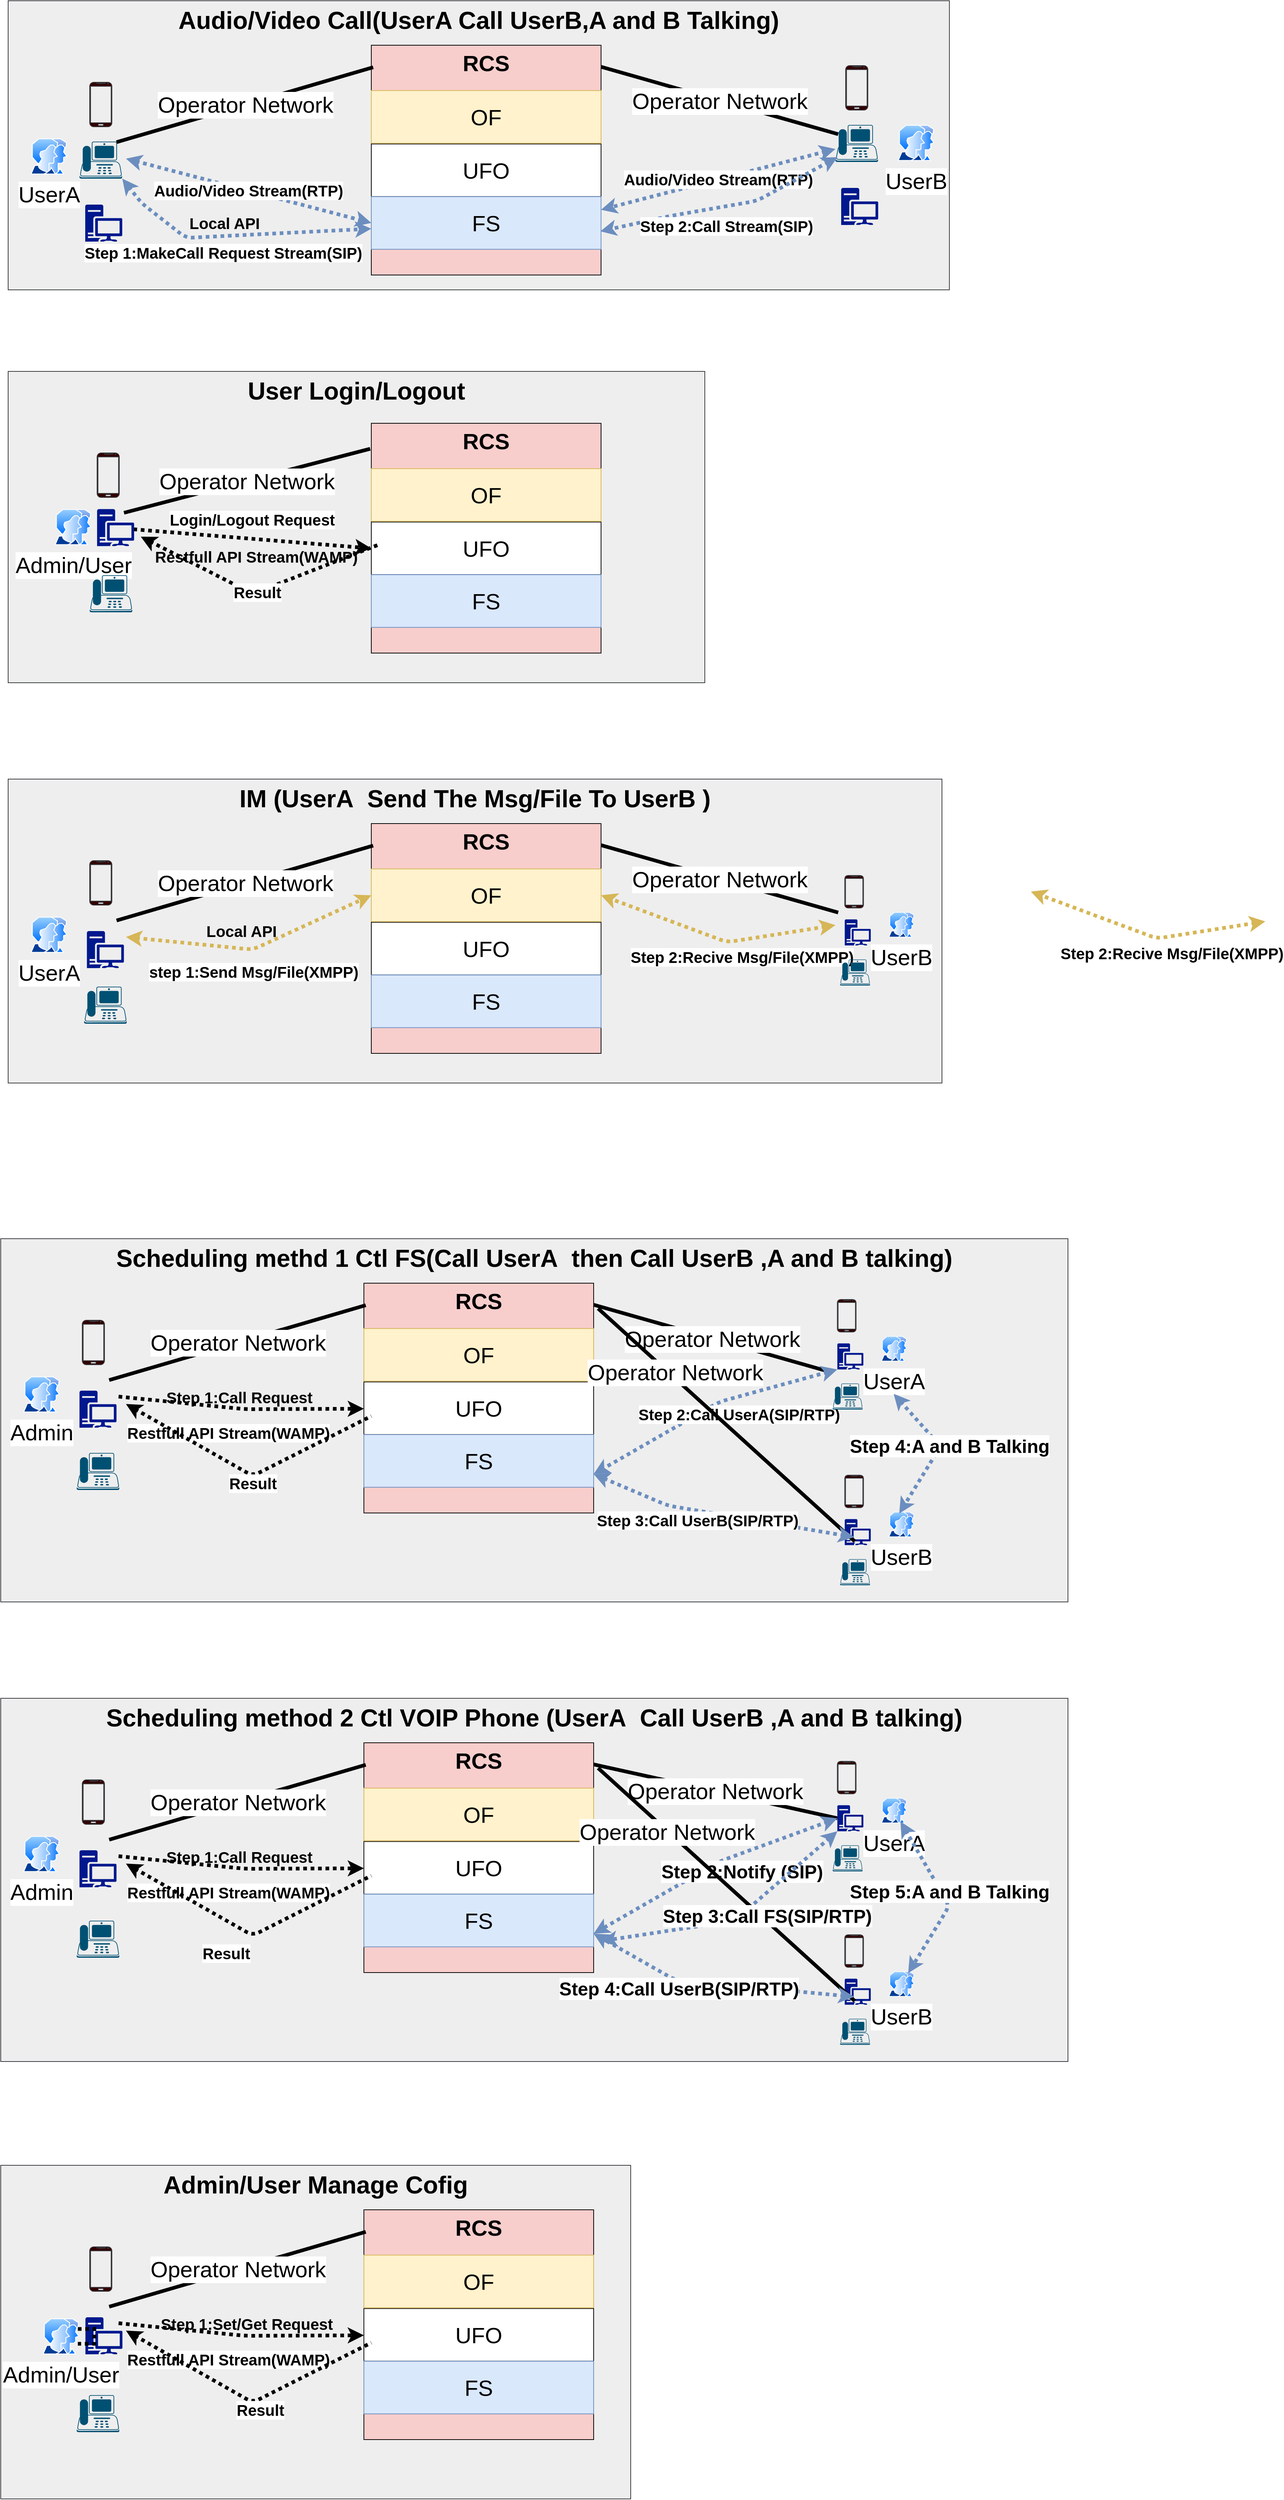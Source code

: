 <mxfile version="12.7.9" type="github">
  <diagram id="2P1N9gcaB7Imwlt-QDEj" name="第 1 页">
    <mxGraphModel dx="1108" dy="1864" grid="1" gridSize="10" guides="1" tooltips="1" connect="1" arrows="1" fold="1" page="1" pageScale="1" pageWidth="827" pageHeight="1169" math="0" shadow="0">
      <root>
        <mxCell id="0" />
        <mxCell id="1" parent="0" />
        <mxCell id="2X3JBGWOSWir_4q3YpKH-16" value="Audio/Video Call(UserA Call UserB,A and B Talking)" style="rounded=0;whiteSpace=wrap;html=1;fillColor=#eeeeee;strokeColor=#36393d;horizontal=1;align=center;verticalAlign=top;fontSize=33;fontStyle=1" vertex="1" parent="1">
          <mxGeometry x="70" y="-190" width="1270" height="390" as="geometry" />
        </mxCell>
        <mxCell id="2X3JBGWOSWir_4q3YpKH-2" value="User Login/Logout" style="rounded=0;whiteSpace=wrap;html=1;fillColor=#eeeeee;strokeColor=#36393d;horizontal=1;align=center;verticalAlign=top;fontSize=33;fontStyle=1" vertex="1" parent="1">
          <mxGeometry x="70" y="310" width="940" height="420" as="geometry" />
        </mxCell>
        <mxCell id="2X3JBGWOSWir_4q3YpKH-6" value="" style="verticalLabelPosition=bottom;verticalAlign=top;html=1;shadow=0;dashed=0;strokeWidth=1;shape=mxgraph.android.phone2;strokeColor=#36393d;fillColor=#330000;" vertex="1" parent="1">
          <mxGeometry x="190" y="420" width="30" height="60" as="geometry" />
        </mxCell>
        <mxCell id="2X3JBGWOSWir_4q3YpKH-7" value="Admin/User" style="aspect=fixed;perimeter=ellipsePerimeter;html=1;align=center;shadow=0;dashed=0;spacingTop=3;image;image=img/lib/active_directory/user_accounts.svg;fillColor=#330000;fontSize=30;" vertex="1" parent="1">
          <mxGeometry x="132.5" y="495.75" width="50" height="48.5" as="geometry" />
        </mxCell>
        <mxCell id="2X3JBGWOSWir_4q3YpKH-13" value="Login/Logout Request" style="endArrow=classic;html=1;fontSize=21;strokeWidth=5;exitX=1.091;exitY=0.46;exitDx=0;exitDy=0;entryX=0;entryY=0.5;entryDx=0;entryDy=0;exitPerimeter=0;dashed=1;dashPattern=1 1;fontStyle=1" edge="1" parent="1" target="2X3JBGWOSWir_4q3YpKH-52">
          <mxGeometry x="-0.01" y="26" width="50" height="50" relative="1" as="geometry">
            <mxPoint x="238.983" y="523" as="sourcePoint" />
            <mxPoint x="440" y="520" as="targetPoint" />
            <mxPoint x="-1" as="offset" />
          </mxGeometry>
        </mxCell>
        <mxCell id="2X3JBGWOSWir_4q3YpKH-15" value="" style="aspect=fixed;pointerEvents=1;shadow=0;dashed=0;html=1;strokeColor=none;labelPosition=center;verticalLabelPosition=bottom;verticalAlign=top;align=center;fillColor=#00188D;shape=mxgraph.mscae.enterprise.workstation_client;rounded=0;fontSize=30;" vertex="1" parent="1">
          <mxGeometry x="190" y="495.75" width="50" height="50" as="geometry" />
        </mxCell>
        <mxCell id="2X3JBGWOSWir_4q3YpKH-17" value="" style="points=[[0.59,0,0],[0.87,0.015,0],[0.88,0.3,0],[0.99,0.99,0],[0.5,1,0],[0.01,0.99,0],[0.075,0.5,0],[0.17,0.115,0]];verticalLabelPosition=bottom;html=1;verticalAlign=top;aspect=fixed;align=center;pointerEvents=1;shape=mxgraph.cisco19.ip_phone;fillColor=#005073;strokeColor=none;" vertex="1" parent="1">
          <mxGeometry x="166.25" width="57.5" height="50" as="geometry" />
        </mxCell>
        <mxCell id="2X3JBGWOSWir_4q3YpKH-18" value="" style="verticalLabelPosition=bottom;verticalAlign=top;html=1;shadow=0;dashed=0;strokeWidth=1;shape=mxgraph.android.phone2;strokeColor=#36393d;fillColor=#330000;" vertex="1" parent="1">
          <mxGeometry x="180" y="-80" width="30" height="60" as="geometry" />
        </mxCell>
        <mxCell id="2X3JBGWOSWir_4q3YpKH-19" value="UserA" style="aspect=fixed;perimeter=ellipsePerimeter;html=1;align=center;shadow=0;dashed=0;spacingTop=3;image;image=img/lib/active_directory/user_accounts.svg;fillColor=#330000;fontSize=30;" vertex="1" parent="1">
          <mxGeometry x="100" y="-4.25" width="50" height="48.5" as="geometry" />
        </mxCell>
        <mxCell id="2X3JBGWOSWir_4q3YpKH-24" value="Audio/Video Stream(RTP)" style="endArrow=classic;html=1;fontSize=21;strokeWidth=5;exitX=1.091;exitY=0.46;exitDx=0;exitDy=0;entryX=0;entryY=0.5;entryDx=0;entryDy=0;exitPerimeter=0;startArrow=classic;startFill=1;dashed=1;dashPattern=1 1;fontStyle=1;fillColor=#dae8fc;strokeColor=#6c8ebf;" edge="1" parent="1" source="2X3JBGWOSWir_4q3YpKH-17" target="2X3JBGWOSWir_4q3YpKH-22">
          <mxGeometry width="50" height="50" relative="1" as="geometry">
            <mxPoint x="240" y="-20" as="sourcePoint" />
            <mxPoint x="430" y="-40" as="targetPoint" />
          </mxGeometry>
        </mxCell>
        <mxCell id="2X3JBGWOSWir_4q3YpKH-25" value="" style="aspect=fixed;pointerEvents=1;shadow=0;dashed=0;html=1;strokeColor=none;labelPosition=center;verticalLabelPosition=bottom;verticalAlign=top;align=center;fillColor=#00188D;shape=mxgraph.mscae.enterprise.workstation_client;rounded=0;fontSize=30;" vertex="1" parent="1">
          <mxGeometry x="174" y="85" width="50" height="50" as="geometry" />
        </mxCell>
        <mxCell id="2X3JBGWOSWir_4q3YpKH-26" value="" style="group" vertex="1" connectable="0" parent="1">
          <mxGeometry x="560" y="-130" width="310" height="310" as="geometry" />
        </mxCell>
        <mxCell id="2X3JBGWOSWir_4q3YpKH-20" value="RCS" style="whiteSpace=wrap;html=1;aspect=fixed;rounded=0;fillColor=#F8CECC;fontSize=30;align=center;fontStyle=1;verticalAlign=top;" vertex="1" parent="2X3JBGWOSWir_4q3YpKH-26">
          <mxGeometry width="310" height="310" as="geometry" />
        </mxCell>
        <mxCell id="2X3JBGWOSWir_4q3YpKH-21" value="UFO" style="rounded=0;whiteSpace=wrap;html=1;fontSize=30;align=center;" vertex="1" parent="2X3JBGWOSWir_4q3YpKH-26">
          <mxGeometry y="133.22" width="310" height="71.03" as="geometry" />
        </mxCell>
        <mxCell id="2X3JBGWOSWir_4q3YpKH-22" value="FS" style="rounded=0;whiteSpace=wrap;html=1;fillColor=#dae8fc;fontSize=30;align=center;strokeColor=#6c8ebf;" vertex="1" parent="2X3JBGWOSWir_4q3YpKH-26">
          <mxGeometry y="204.25" width="310" height="71.03" as="geometry" />
        </mxCell>
        <mxCell id="2X3JBGWOSWir_4q3YpKH-23" value="OF" style="rounded=0;whiteSpace=wrap;html=1;fillColor=#fff2cc;fontSize=30;align=center;strokeColor=#d6b656;" vertex="1" parent="2X3JBGWOSWir_4q3YpKH-26">
          <mxGeometry y="61.19" width="310" height="71.03" as="geometry" />
        </mxCell>
        <mxCell id="2X3JBGWOSWir_4q3YpKH-28" value="Operator Network" style="endArrow=none;html=1;strokeWidth=5;fontSize=30;entryX=0.008;entryY=0.096;entryDx=0;entryDy=0;entryPerimeter=0;exitX=0.87;exitY=0.015;exitDx=0;exitDy=0;exitPerimeter=0;" edge="1" parent="1" source="2X3JBGWOSWir_4q3YpKH-17" target="2X3JBGWOSWir_4q3YpKH-20">
          <mxGeometry width="50" height="50" relative="1" as="geometry">
            <mxPoint x="270" y="-10" as="sourcePoint" />
            <mxPoint x="320" y="-60" as="targetPoint" />
          </mxGeometry>
        </mxCell>
        <mxCell id="2X3JBGWOSWir_4q3YpKH-29" value="Step 1:MakeCall Request Stream(SIP)" style="endArrow=classic;html=1;fontSize=21;strokeWidth=5;exitX=1.091;exitY=0.46;exitDx=0;exitDy=0;exitPerimeter=0;startArrow=classic;startFill=1;dashed=1;dashPattern=1 1;fillColor=#dae8fc;strokeColor=#6c8ebf;fontStyle=1" edge="1" parent="1" target="2X3JBGWOSWir_4q3YpKH-22">
          <mxGeometry x="-0.093" y="-22" width="50" height="50" relative="1" as="geometry">
            <mxPoint x="224.003" y="50" as="sourcePoint" />
            <mxPoint x="425.02" y="104" as="targetPoint" />
            <Array as="points">
              <mxPoint x="250" y="83" />
              <mxPoint x="310" y="130" />
            </Array>
            <mxPoint as="offset" />
          </mxGeometry>
        </mxCell>
        <mxCell id="2X3JBGWOSWir_4q3YpKH-38" value="UserB" style="aspect=fixed;perimeter=ellipsePerimeter;html=1;align=center;shadow=0;dashed=0;spacingTop=3;image;image=img/lib/active_directory/user_accounts.svg;fillColor=#330000;fontSize=30;" vertex="1" parent="1">
          <mxGeometry x="1270" y="-22.5" width="50" height="48.5" as="geometry" />
        </mxCell>
        <mxCell id="2X3JBGWOSWir_4q3YpKH-39" value="" style="verticalLabelPosition=bottom;verticalAlign=top;html=1;shadow=0;dashed=0;strokeWidth=1;shape=mxgraph.android.phone2;strokeColor=#36393d;fillColor=#330000;" vertex="1" parent="1">
          <mxGeometry x="1200" y="-102.5" width="30" height="60" as="geometry" />
        </mxCell>
        <mxCell id="2X3JBGWOSWir_4q3YpKH-40" value="" style="points=[[0.59,0,0],[0.87,0.015,0],[0.88,0.3,0],[0.99,0.99,0],[0.5,1,0],[0.01,0.99,0],[0.075,0.5,0],[0.17,0.115,0]];verticalLabelPosition=bottom;html=1;verticalAlign=top;aspect=fixed;align=center;pointerEvents=1;shape=mxgraph.cisco19.ip_phone;fillColor=#005073;strokeColor=none;" vertex="1" parent="1">
          <mxGeometry x="1186.25" y="-22.5" width="57.5" height="50" as="geometry" />
        </mxCell>
        <mxCell id="2X3JBGWOSWir_4q3YpKH-41" value="" style="aspect=fixed;pointerEvents=1;shadow=0;dashed=0;html=1;strokeColor=none;labelPosition=center;verticalLabelPosition=bottom;verticalAlign=top;align=center;fillColor=#00188D;shape=mxgraph.mscae.enterprise.workstation_client;rounded=0;fontSize=30;" vertex="1" parent="1">
          <mxGeometry x="1194" y="62.5" width="50" height="50" as="geometry" />
        </mxCell>
        <mxCell id="2X3JBGWOSWir_4q3YpKH-42" value="Operator Network" style="endArrow=none;html=1;strokeWidth=5;fontSize=30;entryX=1;entryY=0.094;entryDx=0;entryDy=0;entryPerimeter=0;exitX=0.065;exitY=0.25;exitDx=0;exitDy=0;exitPerimeter=0;" edge="1" parent="1" source="2X3JBGWOSWir_4q3YpKH-40" target="2X3JBGWOSWir_4q3YpKH-20">
          <mxGeometry width="50" height="50" relative="1" as="geometry">
            <mxPoint x="1216.2" y="-150" as="sourcePoint" />
            <mxPoint x="869.995" y="-29.01" as="targetPoint" />
          </mxGeometry>
        </mxCell>
        <mxCell id="2X3JBGWOSWir_4q3YpKH-43" value="Audio/Video Stream(RTP)" style="endArrow=classic;html=1;fontSize=21;strokeWidth=5;entryX=1;entryY=0.25;entryDx=0;entryDy=0;startArrow=classic;startFill=1;dashed=1;dashPattern=1 1;fontStyle=1;fillColor=#dae8fc;strokeColor=#6c8ebf;" edge="1" parent="1" source="2X3JBGWOSWir_4q3YpKH-40" target="2X3JBGWOSWir_4q3YpKH-22">
          <mxGeometry width="50" height="50" relative="1" as="geometry">
            <mxPoint x="1213.72" y="53.449" as="sourcePoint" />
            <mxPoint x="882.703" y="-6.76" as="targetPoint" />
          </mxGeometry>
        </mxCell>
        <mxCell id="2X3JBGWOSWir_4q3YpKH-44" value="Step 2:Call Stream(SIP)" style="endArrow=classic;html=1;fontSize=21;strokeWidth=5;exitX=0.048;exitY=0.87;exitDx=0;exitDy=0;exitPerimeter=0;startArrow=classic;startFill=1;entryX=0.997;entryY=0.658;entryDx=0;entryDy=0;entryPerimeter=0;dashed=1;dashPattern=1 1;fillColor=#dae8fc;strokeColor=#6c8ebf;fontStyle=1" edge="1" parent="1" source="2X3JBGWOSWir_4q3YpKH-40" target="2X3JBGWOSWir_4q3YpKH-22">
          <mxGeometry x="0.004" y="27" width="50" height="50" relative="1" as="geometry">
            <mxPoint x="1213.72" y="62.505" as="sourcePoint" />
            <mxPoint x="877.723" y="20.24" as="targetPoint" />
            <Array as="points">
              <mxPoint x="1080" y="80" />
              <mxPoint x="963.72" y="100.24" />
            </Array>
            <mxPoint as="offset" />
          </mxGeometry>
        </mxCell>
        <mxCell id="2X3JBGWOSWir_4q3YpKH-49" value="Operator Network" style="endArrow=none;html=1;strokeWidth=5;fontSize=30;entryX=-0.005;entryY=0.111;entryDx=0;entryDy=0;entryPerimeter=0;exitX=0.87;exitY=0.015;exitDx=0;exitDy=0;exitPerimeter=0;" edge="1" parent="1" target="2X3JBGWOSWir_4q3YpKH-51">
          <mxGeometry width="50" height="50" relative="1" as="geometry">
            <mxPoint x="226.275" y="500.75" as="sourcePoint" />
            <mxPoint x="446.2" y="400" as="targetPoint" />
          </mxGeometry>
        </mxCell>
        <mxCell id="2X3JBGWOSWir_4q3YpKH-50" value="" style="group;" vertex="1" connectable="0" parent="1">
          <mxGeometry x="560" y="380" width="310" height="310" as="geometry" />
        </mxCell>
        <mxCell id="2X3JBGWOSWir_4q3YpKH-51" value="RCS" style="whiteSpace=wrap;html=1;aspect=fixed;rounded=0;fillColor=#F8CECC;fontSize=30;align=center;fontStyle=1;verticalAlign=top;" vertex="1" parent="2X3JBGWOSWir_4q3YpKH-50">
          <mxGeometry width="310" height="310" as="geometry" />
        </mxCell>
        <mxCell id="2X3JBGWOSWir_4q3YpKH-52" value="UFO" style="rounded=0;whiteSpace=wrap;html=1;fontSize=30;align=center;" vertex="1" parent="2X3JBGWOSWir_4q3YpKH-50">
          <mxGeometry y="133.22" width="310" height="71.03" as="geometry" />
        </mxCell>
        <mxCell id="2X3JBGWOSWir_4q3YpKH-53" value="FS" style="rounded=0;whiteSpace=wrap;html=1;fillColor=#dae8fc;fontSize=30;align=center;strokeColor=#6c8ebf;" vertex="1" parent="2X3JBGWOSWir_4q3YpKH-50">
          <mxGeometry y="204.25" width="310" height="71.03" as="geometry" />
        </mxCell>
        <mxCell id="2X3JBGWOSWir_4q3YpKH-54" value="OF" style="rounded=0;whiteSpace=wrap;html=1;fillColor=#fff2cc;fontSize=30;align=center;strokeColor=#d6b656;" vertex="1" parent="2X3JBGWOSWir_4q3YpKH-50">
          <mxGeometry y="61.19" width="310" height="71.03" as="geometry" />
        </mxCell>
        <mxCell id="2X3JBGWOSWir_4q3YpKH-55" value="Result" style="endArrow=none;html=1;fontSize=21;strokeWidth=5;exitX=1.091;exitY=0.46;exitDx=0;exitDy=0;entryX=0;entryY=0.5;entryDx=0;entryDy=0;exitPerimeter=0;startArrow=classic;startFill=1;endFill=0;dashed=1;dashPattern=1 1;fontStyle=1" edge="1" parent="1">
          <mxGeometry width="50" height="50" relative="1" as="geometry">
            <mxPoint x="248.983" y="533" as="sourcePoint" />
            <mxPoint x="570" y="543.735" as="targetPoint" />
            <Array as="points">
              <mxPoint x="400" y="610" />
            </Array>
          </mxGeometry>
        </mxCell>
        <mxCell id="2X3JBGWOSWir_4q3YpKH-56" value="Scheduling methd 1 Ctl FS(Call UserA&amp;nbsp; then Call UserB ,A and B talking)" style="rounded=0;whiteSpace=wrap;html=1;fillColor=#eeeeee;strokeColor=#36393d;horizontal=1;align=center;verticalAlign=top;fontSize=33;fontStyle=1" vertex="1" parent="1">
          <mxGeometry x="60" y="1480" width="1440" height="490" as="geometry" />
        </mxCell>
        <mxCell id="2X3JBGWOSWir_4q3YpKH-58" value="" style="verticalLabelPosition=bottom;verticalAlign=top;html=1;shadow=0;dashed=0;strokeWidth=1;shape=mxgraph.android.phone2;strokeColor=#36393d;fillColor=#330000;" vertex="1" parent="1">
          <mxGeometry x="170" y="1590" width="30" height="60" as="geometry" />
        </mxCell>
        <mxCell id="2X3JBGWOSWir_4q3YpKH-59" value="Admin" style="aspect=fixed;perimeter=ellipsePerimeter;html=1;align=center;shadow=0;dashed=0;spacingTop=3;image;image=img/lib/active_directory/user_accounts.svg;fillColor=#330000;fontSize=30;" vertex="1" parent="1">
          <mxGeometry x="90" y="1665.75" width="50" height="48.5" as="geometry" />
        </mxCell>
        <mxCell id="2X3JBGWOSWir_4q3YpKH-60" value="Restfull API Stream(WAMP)" style="endArrow=classic;html=1;fontSize=21;strokeWidth=5;exitX=1.091;exitY=0.46;exitDx=0;exitDy=0;exitPerimeter=0;startArrow=none;startFill=0;dashed=1;dashPattern=1 1;fontStyle=1" edge="1" parent="1" target="2X3JBGWOSWir_4q3YpKH-64">
          <mxGeometry x="-0.012" y="-30" width="50" height="50" relative="1" as="geometry">
            <mxPoint x="218.983" y="1693" as="sourcePoint" />
            <mxPoint x="420" y="1630" as="targetPoint" />
            <Array as="points">
              <mxPoint x="390" y="1710" />
            </Array>
            <mxPoint x="-12" y="3" as="offset" />
          </mxGeometry>
        </mxCell>
        <mxCell id="2X3JBGWOSWir_4q3YpKH-61" value="" style="aspect=fixed;pointerEvents=1;shadow=0;dashed=0;html=1;strokeColor=none;labelPosition=center;verticalLabelPosition=bottom;verticalAlign=top;align=center;fillColor=#00188D;shape=mxgraph.mscae.enterprise.workstation_client;rounded=0;fontSize=30;" vertex="1" parent="1">
          <mxGeometry x="166.25" y="1685" width="50" height="50" as="geometry" />
        </mxCell>
        <mxCell id="2X3JBGWOSWir_4q3YpKH-62" value="" style="group" vertex="1" connectable="0" parent="1">
          <mxGeometry x="550" y="1540" width="310" height="310" as="geometry" />
        </mxCell>
        <mxCell id="2X3JBGWOSWir_4q3YpKH-63" value="RCS" style="whiteSpace=wrap;html=1;aspect=fixed;rounded=0;fillColor=#F8CECC;fontSize=30;align=center;fontStyle=1;verticalAlign=top;" vertex="1" parent="2X3JBGWOSWir_4q3YpKH-62">
          <mxGeometry width="310" height="310" as="geometry" />
        </mxCell>
        <mxCell id="2X3JBGWOSWir_4q3YpKH-64" value="UFO" style="rounded=0;whiteSpace=wrap;html=1;fontSize=30;align=center;" vertex="1" parent="2X3JBGWOSWir_4q3YpKH-62">
          <mxGeometry y="133.22" width="310" height="71.03" as="geometry" />
        </mxCell>
        <mxCell id="2X3JBGWOSWir_4q3YpKH-65" value="FS" style="rounded=0;whiteSpace=wrap;html=1;fillColor=#dae8fc;fontSize=30;align=center;strokeColor=#6c8ebf;" vertex="1" parent="2X3JBGWOSWir_4q3YpKH-62">
          <mxGeometry y="204.25" width="310" height="71.03" as="geometry" />
        </mxCell>
        <mxCell id="2X3JBGWOSWir_4q3YpKH-66" value="OF" style="rounded=0;whiteSpace=wrap;html=1;fillColor=#fff2cc;fontSize=30;align=center;strokeColor=#d6b656;" vertex="1" parent="2X3JBGWOSWir_4q3YpKH-62">
          <mxGeometry y="61.19" width="310" height="71.03" as="geometry" />
        </mxCell>
        <mxCell id="2X3JBGWOSWir_4q3YpKH-67" value="Operator Network" style="endArrow=none;html=1;strokeWidth=5;fontSize=30;entryX=0.008;entryY=0.096;entryDx=0;entryDy=0;entryPerimeter=0;exitX=0.87;exitY=0.015;exitDx=0;exitDy=0;exitPerimeter=0;" edge="1" parent="1" target="2X3JBGWOSWir_4q3YpKH-63">
          <mxGeometry width="50" height="50" relative="1" as="geometry">
            <mxPoint x="206.275" y="1670.75" as="sourcePoint" />
            <mxPoint x="310" y="1610" as="targetPoint" />
          </mxGeometry>
        </mxCell>
        <mxCell id="2X3JBGWOSWir_4q3YpKH-73" value="Operator Network" style="endArrow=none;html=1;strokeWidth=5;fontSize=30;entryX=1;entryY=0.094;entryDx=0;entryDy=0;entryPerimeter=0;exitX=0.065;exitY=0.25;exitDx=0;exitDy=0;exitPerimeter=0;" edge="1" parent="1" target="2X3JBGWOSWir_4q3YpKH-63">
          <mxGeometry width="50" height="50" relative="1" as="geometry">
            <mxPoint x="1179.988" y="1660" as="sourcePoint" />
            <mxPoint x="859.995" y="1640.99" as="targetPoint" />
          </mxGeometry>
        </mxCell>
        <mxCell id="2X3JBGWOSWir_4q3YpKH-74" value="Step 2:Call UserA(SIP/RTP)&lt;br&gt;" style="endArrow=classic;html=1;fontSize=21;strokeWidth=5;startArrow=classic;startFill=1;dashed=1;dashPattern=1 1;fontStyle=1;entryX=1;entryY=0.75;entryDx=0;entryDy=0;fillColor=#dae8fc;strokeColor=#6c8ebf;exitX=0;exitY=1;exitDx=0;exitDy=0;exitPerimeter=0;" edge="1" parent="1" source="2X3JBGWOSWir_4q3YpKH-72" target="2X3JBGWOSWir_4q3YpKH-65">
          <mxGeometry x="-0.202" y="23" width="50" height="50" relative="1" as="geometry">
            <mxPoint x="1176.25" y="1677.018" as="sourcePoint" />
            <mxPoint x="872.703" y="1663.24" as="targetPoint" />
            <Array as="points">
              <mxPoint x="1030" y="1700" />
            </Array>
            <mxPoint as="offset" />
          </mxGeometry>
        </mxCell>
        <mxCell id="2X3JBGWOSWir_4q3YpKH-89" value="" style="group" vertex="1" connectable="0" parent="1">
          <mxGeometry x="1182.5" y="1562" width="107.5" height="150" as="geometry" />
        </mxCell>
        <mxCell id="2X3JBGWOSWir_4q3YpKH-69" value="UserA" style="aspect=fixed;perimeter=ellipsePerimeter;html=1;align=center;shadow=0;dashed=0;spacingTop=3;image;image=img/lib/active_directory/user_accounts.svg;fillColor=#330000;fontSize=30;" vertex="1" parent="2X3JBGWOSWir_4q3YpKH-89">
          <mxGeometry x="65.343" y="49.39" width="35.131" height="34.077" as="geometry" />
        </mxCell>
        <mxCell id="2X3JBGWOSWir_4q3YpKH-70" value="" style="verticalLabelPosition=bottom;verticalAlign=top;html=1;shadow=0;dashed=0;strokeWidth=1;shape=mxgraph.android.phone2;strokeColor=#36393d;fillColor=#330000;" vertex="1" parent="2X3JBGWOSWir_4q3YpKH-89">
          <mxGeometry x="6.324" width="25.294" height="43.902" as="geometry" />
        </mxCell>
        <mxCell id="2X3JBGWOSWir_4q3YpKH-72" value="" style="aspect=fixed;pointerEvents=1;shadow=0;dashed=0;html=1;strokeColor=none;labelPosition=center;verticalLabelPosition=bottom;verticalAlign=top;align=center;fillColor=#00188D;shape=mxgraph.mscae.enterprise.workstation_client;rounded=0;fontSize=30;" vertex="1" parent="2X3JBGWOSWir_4q3YpKH-89">
          <mxGeometry x="6.324" y="59.268" width="35.131" height="35.131" as="geometry" />
        </mxCell>
        <mxCell id="2X3JBGWOSWir_4q3YpKH-81" value="" style="points=[[0.59,0,0],[0.87,0.015,0],[0.88,0.3,0],[0.99,0.99,0],[0.5,1,0],[0.01,0.99,0],[0.075,0.5,0],[0.17,0.115,0]];verticalLabelPosition=bottom;html=1;verticalAlign=top;aspect=fixed;align=center;pointerEvents=1;shape=mxgraph.cisco19.ip_phone;fillColor=#005073;strokeColor=none;" vertex="1" parent="2X3JBGWOSWir_4q3YpKH-89">
          <mxGeometry y="113.415" width="40.4" height="35.131" as="geometry" />
        </mxCell>
        <mxCell id="2X3JBGWOSWir_4q3YpKH-90" value="" style="group" vertex="1" connectable="0" parent="1">
          <mxGeometry x="1192.5" y="1799" width="107.5" height="150" as="geometry" />
        </mxCell>
        <mxCell id="2X3JBGWOSWir_4q3YpKH-91" value="UserB" style="aspect=fixed;perimeter=ellipsePerimeter;html=1;align=center;shadow=0;dashed=0;spacingTop=3;image;image=img/lib/active_directory/user_accounts.svg;fillColor=#330000;fontSize=30;" vertex="1" parent="2X3JBGWOSWir_4q3YpKH-90">
          <mxGeometry x="65.343" y="49.39" width="35.131" height="34.077" as="geometry" />
        </mxCell>
        <mxCell id="2X3JBGWOSWir_4q3YpKH-92" value="" style="verticalLabelPosition=bottom;verticalAlign=top;html=1;shadow=0;dashed=0;strokeWidth=1;shape=mxgraph.android.phone2;strokeColor=#36393d;fillColor=#330000;" vertex="1" parent="2X3JBGWOSWir_4q3YpKH-90">
          <mxGeometry x="6.324" width="25.294" height="43.902" as="geometry" />
        </mxCell>
        <mxCell id="2X3JBGWOSWir_4q3YpKH-93" value="" style="aspect=fixed;pointerEvents=1;shadow=0;dashed=0;html=1;strokeColor=none;labelPosition=center;verticalLabelPosition=bottom;verticalAlign=top;align=center;fillColor=#00188D;shape=mxgraph.mscae.enterprise.workstation_client;rounded=0;fontSize=30;" vertex="1" parent="2X3JBGWOSWir_4q3YpKH-90">
          <mxGeometry x="6.324" y="59.268" width="35.131" height="35.131" as="geometry" />
        </mxCell>
        <mxCell id="2X3JBGWOSWir_4q3YpKH-94" value="" style="points=[[0.59,0,0],[0.87,0.015,0],[0.88,0.3,0],[0.99,0.99,0],[0.5,1,0],[0.01,0.99,0],[0.075,0.5,0],[0.17,0.115,0]];verticalLabelPosition=bottom;html=1;verticalAlign=top;aspect=fixed;align=center;pointerEvents=1;shape=mxgraph.cisco19.ip_phone;fillColor=#005073;strokeColor=none;" vertex="1" parent="2X3JBGWOSWir_4q3YpKH-90">
          <mxGeometry y="113.415" width="40.4" height="35.131" as="geometry" />
        </mxCell>
        <mxCell id="2X3JBGWOSWir_4q3YpKH-97" value="Operator Network" style="endArrow=none;html=1;strokeWidth=5;fontSize=30;entryX=1;entryY=0.094;entryDx=0;entryDy=0;entryPerimeter=0;exitX=0.5;exitY=1;exitDx=0;exitDy=0;exitPerimeter=0;" edge="1" parent="1">
          <mxGeometry x="0.424" y="-6" width="50" height="50" relative="1" as="geometry">
            <mxPoint x="1212.389" y="1888.399" as="sourcePoint" />
            <mxPoint x="866" y="1574.14" as="targetPoint" />
            <mxPoint as="offset" />
          </mxGeometry>
        </mxCell>
        <mxCell id="2X3JBGWOSWir_4q3YpKH-98" value="Step 3:Call UserB(SIP/RTP)&lt;br&gt;" style="endArrow=classic;html=1;fontSize=21;strokeWidth=5;entryX=1;entryY=0.75;entryDx=0;entryDy=0;startArrow=classic;startFill=1;dashed=1;dashPattern=1 1;fontStyle=1;exitX=0.366;exitY=0.695;exitDx=0;exitDy=0;exitPerimeter=0;fillColor=#dae8fc;strokeColor=#6c8ebf;" edge="1" parent="1" source="2X3JBGWOSWir_4q3YpKH-93" target="2X3JBGWOSWir_4q3YpKH-65">
          <mxGeometry x="0.168" y="13" width="50" height="50" relative="1" as="geometry">
            <mxPoint x="1186.25" y="1687.018" as="sourcePoint" />
            <mxPoint x="870" y="1646.705" as="targetPoint" />
            <Array as="points">
              <mxPoint x="960" y="1840" />
            </Array>
            <mxPoint as="offset" />
          </mxGeometry>
        </mxCell>
        <mxCell id="2X3JBGWOSWir_4q3YpKH-99" value="IM (UserA&amp;nbsp; Send The Msg/File To UserB )" style="rounded=0;whiteSpace=wrap;html=1;fillColor=#eeeeee;strokeColor=#36393d;horizontal=1;align=center;verticalAlign=top;fontSize=33;fontStyle=1" vertex="1" parent="1">
          <mxGeometry x="70" y="860" width="1260" height="410" as="geometry" />
        </mxCell>
        <mxCell id="2X3JBGWOSWir_4q3YpKH-100" value="" style="verticalLabelPosition=bottom;verticalAlign=top;html=1;shadow=0;dashed=0;strokeWidth=1;shape=mxgraph.android.phone2;strokeColor=#36393d;fillColor=#330000;" vertex="1" parent="1">
          <mxGeometry x="180" y="970" width="30" height="60" as="geometry" />
        </mxCell>
        <mxCell id="2X3JBGWOSWir_4q3YpKH-101" value="UserA" style="aspect=fixed;perimeter=ellipsePerimeter;html=1;align=center;shadow=0;dashed=0;spacingTop=3;image;image=img/lib/active_directory/user_accounts.svg;fillColor=#330000;fontSize=30;" vertex="1" parent="1">
          <mxGeometry x="100" y="1045.75" width="50" height="48.5" as="geometry" />
        </mxCell>
        <mxCell id="2X3JBGWOSWir_4q3YpKH-102" value="step 1:Send Msg/File(XMPP)" style="endArrow=classic;html=1;fontSize=21;strokeWidth=5;exitX=1.091;exitY=0.46;exitDx=0;exitDy=0;entryX=0;entryY=0.5;entryDx=0;entryDy=0;exitPerimeter=0;startArrow=classic;startFill=1;dashed=1;dashPattern=1 1;fontStyle=1;fillColor=#fff2cc;strokeColor=#d6b656;" edge="1" target="2X3JBGWOSWir_4q3YpKH-108" parent="1">
          <mxGeometry x="-0.012" y="-30" width="50" height="50" relative="1" as="geometry">
            <mxPoint x="228.983" y="1073" as="sourcePoint" />
            <mxPoint x="430" y="1010" as="targetPoint" />
            <Array as="points">
              <mxPoint x="400" y="1090" />
            </Array>
            <mxPoint x="-12" y="3" as="offset" />
          </mxGeometry>
        </mxCell>
        <mxCell id="2X3JBGWOSWir_4q3YpKH-103" value="" style="aspect=fixed;pointerEvents=1;shadow=0;dashed=0;html=1;strokeColor=none;labelPosition=center;verticalLabelPosition=bottom;verticalAlign=top;align=center;fillColor=#00188D;shape=mxgraph.mscae.enterprise.workstation_client;rounded=0;fontSize=30;" vertex="1" parent="1">
          <mxGeometry x="176.25" y="1065" width="50" height="50" as="geometry" />
        </mxCell>
        <mxCell id="2X3JBGWOSWir_4q3YpKH-104" value="" style="group" vertex="1" connectable="0" parent="1">
          <mxGeometry x="560" y="920" width="310" height="310" as="geometry" />
        </mxCell>
        <mxCell id="2X3JBGWOSWir_4q3YpKH-105" value="RCS" style="whiteSpace=wrap;html=1;aspect=fixed;rounded=0;fillColor=#F8CECC;fontSize=30;align=center;fontStyle=1;verticalAlign=top;" vertex="1" parent="2X3JBGWOSWir_4q3YpKH-104">
          <mxGeometry width="310" height="310" as="geometry" />
        </mxCell>
        <mxCell id="2X3JBGWOSWir_4q3YpKH-106" value="UFO" style="rounded=0;whiteSpace=wrap;html=1;fontSize=30;align=center;" vertex="1" parent="2X3JBGWOSWir_4q3YpKH-104">
          <mxGeometry y="133.22" width="310" height="71.03" as="geometry" />
        </mxCell>
        <mxCell id="2X3JBGWOSWir_4q3YpKH-107" value="FS" style="rounded=0;whiteSpace=wrap;html=1;fillColor=#dae8fc;fontSize=30;align=center;strokeColor=#6c8ebf;" vertex="1" parent="2X3JBGWOSWir_4q3YpKH-104">
          <mxGeometry y="204.25" width="310" height="71.03" as="geometry" />
        </mxCell>
        <mxCell id="2X3JBGWOSWir_4q3YpKH-108" value="OF" style="rounded=0;whiteSpace=wrap;html=1;fillColor=#fff2cc;fontSize=30;align=center;strokeColor=#d6b656;" vertex="1" parent="2X3JBGWOSWir_4q3YpKH-104">
          <mxGeometry y="61.19" width="310" height="71.03" as="geometry" />
        </mxCell>
        <mxCell id="2X3JBGWOSWir_4q3YpKH-109" value="Operator Network" style="endArrow=none;html=1;strokeWidth=5;fontSize=30;entryX=0.008;entryY=0.096;entryDx=0;entryDy=0;entryPerimeter=0;exitX=0.87;exitY=0.015;exitDx=0;exitDy=0;exitPerimeter=0;" edge="1" target="2X3JBGWOSWir_4q3YpKH-105" parent="1">
          <mxGeometry width="50" height="50" relative="1" as="geometry">
            <mxPoint x="216.275" y="1050.75" as="sourcePoint" />
            <mxPoint x="320" y="990" as="targetPoint" />
          </mxGeometry>
        </mxCell>
        <mxCell id="2X3JBGWOSWir_4q3YpKH-110" value="Operator Network" style="endArrow=none;html=1;strokeWidth=5;fontSize=30;entryX=1;entryY=0.094;entryDx=0;entryDy=0;entryPerimeter=0;exitX=0.065;exitY=0.25;exitDx=0;exitDy=0;exitPerimeter=0;" edge="1" target="2X3JBGWOSWir_4q3YpKH-105" parent="1">
          <mxGeometry width="50" height="50" relative="1" as="geometry">
            <mxPoint x="1189.988" y="1040.0" as="sourcePoint" />
            <mxPoint x="869.995" y="1020.99" as="targetPoint" />
          </mxGeometry>
        </mxCell>
        <mxCell id="2X3JBGWOSWir_4q3YpKH-111" value="Step 2:Recive Msg/File(XMPP)&lt;br&gt;" style="endArrow=classic;html=1;fontSize=21;strokeWidth=5;startArrow=classic;startFill=1;dashed=1;dashPattern=1 1;fontStyle=1;entryX=1;entryY=0.5;entryDx=0;entryDy=0;fillColor=#fff2cc;strokeColor=#d6b656;" edge="1" target="2X3JBGWOSWir_4q3YpKH-108" parent="1">
          <mxGeometry x="-0.202" y="23" width="50" height="50" relative="1" as="geometry">
            <mxPoint x="1186.25" y="1057.018" as="sourcePoint" />
            <mxPoint x="882.703" y="1043.24" as="targetPoint" />
            <Array as="points">
              <mxPoint x="1040" y="1080" />
            </Array>
            <mxPoint as="offset" />
          </mxGeometry>
        </mxCell>
        <mxCell id="2X3JBGWOSWir_4q3YpKH-112" value="" style="group" vertex="1" connectable="0" parent="1">
          <mxGeometry x="1192.5" y="990" width="107.5" height="150" as="geometry" />
        </mxCell>
        <mxCell id="2X3JBGWOSWir_4q3YpKH-113" value="UserB" style="aspect=fixed;perimeter=ellipsePerimeter;html=1;align=center;shadow=0;dashed=0;spacingTop=3;image;image=img/lib/active_directory/user_accounts.svg;fillColor=#330000;fontSize=30;" vertex="1" parent="2X3JBGWOSWir_4q3YpKH-112">
          <mxGeometry x="65.343" y="49.39" width="35.131" height="34.077" as="geometry" />
        </mxCell>
        <mxCell id="2X3JBGWOSWir_4q3YpKH-114" value="" style="verticalLabelPosition=bottom;verticalAlign=top;html=1;shadow=0;dashed=0;strokeWidth=1;shape=mxgraph.android.phone2;strokeColor=#36393d;fillColor=#330000;" vertex="1" parent="2X3JBGWOSWir_4q3YpKH-112">
          <mxGeometry x="6.324" width="25.294" height="43.902" as="geometry" />
        </mxCell>
        <mxCell id="2X3JBGWOSWir_4q3YpKH-115" value="" style="aspect=fixed;pointerEvents=1;shadow=0;dashed=0;html=1;strokeColor=none;labelPosition=center;verticalLabelPosition=bottom;verticalAlign=top;align=center;fillColor=#00188D;shape=mxgraph.mscae.enterprise.workstation_client;rounded=0;fontSize=30;" vertex="1" parent="2X3JBGWOSWir_4q3YpKH-112">
          <mxGeometry x="6.324" y="59.268" width="35.131" height="35.131" as="geometry" />
        </mxCell>
        <mxCell id="2X3JBGWOSWir_4q3YpKH-116" value="" style="points=[[0.59,0,0],[0.87,0.015,0],[0.88,0.3,0],[0.99,0.99,0],[0.5,1,0],[0.01,0.99,0],[0.075,0.5,0],[0.17,0.115,0]];verticalLabelPosition=bottom;html=1;verticalAlign=top;aspect=fixed;align=center;pointerEvents=1;shape=mxgraph.cisco19.ip_phone;fillColor=#005073;strokeColor=none;" vertex="1" parent="2X3JBGWOSWir_4q3YpKH-112">
          <mxGeometry y="113.415" width="40.4" height="35.131" as="geometry" />
        </mxCell>
        <mxCell id="2X3JBGWOSWir_4q3YpKH-124" value="Step 1:Call Request&amp;nbsp;" style="text;html=1;strokeColor=none;fillColor=none;align=center;verticalAlign=middle;whiteSpace=wrap;rounded=0;fontSize=21;fontStyle=1" vertex="1" parent="1">
          <mxGeometry x="270" y="1684" width="230" height="20" as="geometry" />
        </mxCell>
        <mxCell id="2X3JBGWOSWir_4q3YpKH-127" value="Result" style="endArrow=none;html=1;fontSize=21;strokeWidth=5;exitX=1.091;exitY=0.46;exitDx=0;exitDy=0;exitPerimeter=0;startArrow=classic;startFill=1;dashed=1;dashPattern=1 1;fontStyle=1;endFill=0;" edge="1" parent="1">
          <mxGeometry x="0.046" y="-10" width="50" height="50" relative="1" as="geometry">
            <mxPoint x="228.983" y="1703" as="sourcePoint" />
            <mxPoint x="560" y="1719.357" as="targetPoint" />
            <Array as="points">
              <mxPoint x="400" y="1800" />
            </Array>
            <mxPoint x="-4" y="1" as="offset" />
          </mxGeometry>
        </mxCell>
        <mxCell id="2X3JBGWOSWir_4q3YpKH-128" value="Step 4:A and B Talking" style="endArrow=classic;html=1;fontSize=25;strokeWidth=5;startArrow=classic;startFill=1;dashed=1;dashPattern=1 1;fontStyle=1;fillColor=#dae8fc;strokeColor=#6c8ebf;" edge="1" parent="1">
          <mxGeometry x="-0.058" y="12" width="50" height="50" relative="1" as="geometry">
            <mxPoint x="1264.867" y="1689.342" as="sourcePoint" />
            <mxPoint x="1272.318" y="1850.745" as="targetPoint" />
            <Array as="points">
              <mxPoint x="1328" y="1760" />
            </Array>
            <mxPoint x="2" y="-7" as="offset" />
          </mxGeometry>
        </mxCell>
        <mxCell id="2X3JBGWOSWir_4q3YpKH-129" value="Restfull API Stream(WAMP)" style="text;html=1;strokeColor=none;fillColor=none;align=center;verticalAlign=middle;whiteSpace=wrap;rounded=0;fontSize=21;fontStyle=1" vertex="1" parent="1">
          <mxGeometry x="260" y="550" width="290" height="20" as="geometry" />
        </mxCell>
        <mxCell id="2X3JBGWOSWir_4q3YpKH-130" value="Scheduling method 2 Ctl VOIP Phone (UserA&amp;nbsp; Call UserB ,A and B talking)" style="rounded=0;whiteSpace=wrap;html=1;fillColor=#eeeeee;strokeColor=#36393d;horizontal=1;align=center;verticalAlign=top;fontSize=33;fontStyle=1" vertex="1" parent="1">
          <mxGeometry x="60" y="2100" width="1440" height="490" as="geometry" />
        </mxCell>
        <mxCell id="2X3JBGWOSWir_4q3YpKH-131" value="" style="verticalLabelPosition=bottom;verticalAlign=top;html=1;shadow=0;dashed=0;strokeWidth=1;shape=mxgraph.android.phone2;strokeColor=#36393d;fillColor=#330000;" vertex="1" parent="1">
          <mxGeometry x="170" y="2210" width="30" height="60" as="geometry" />
        </mxCell>
        <mxCell id="2X3JBGWOSWir_4q3YpKH-132" value="Admin" style="aspect=fixed;perimeter=ellipsePerimeter;html=1;align=center;shadow=0;dashed=0;spacingTop=3;image;image=img/lib/active_directory/user_accounts.svg;fillColor=#330000;fontSize=30;" vertex="1" parent="1">
          <mxGeometry x="90" y="2285.75" width="50" height="48.5" as="geometry" />
        </mxCell>
        <mxCell id="2X3JBGWOSWir_4q3YpKH-133" value="Restfull API Stream(WAMP)" style="endArrow=classic;html=1;fontSize=21;strokeWidth=5;exitX=1.091;exitY=0.46;exitDx=0;exitDy=0;exitPerimeter=0;startArrow=none;startFill=0;dashed=1;dashPattern=1 1;fontStyle=1" edge="1" parent="1" target="2X3JBGWOSWir_4q3YpKH-137">
          <mxGeometry x="-0.012" y="-30" width="50" height="50" relative="1" as="geometry">
            <mxPoint x="218.983" y="2313" as="sourcePoint" />
            <mxPoint x="420" y="2250" as="targetPoint" />
            <Array as="points">
              <mxPoint x="390" y="2330" />
            </Array>
            <mxPoint x="-12" y="3" as="offset" />
          </mxGeometry>
        </mxCell>
        <mxCell id="2X3JBGWOSWir_4q3YpKH-134" value="" style="aspect=fixed;pointerEvents=1;shadow=0;dashed=0;html=1;strokeColor=none;labelPosition=center;verticalLabelPosition=bottom;verticalAlign=top;align=center;fillColor=#00188D;shape=mxgraph.mscae.enterprise.workstation_client;rounded=0;fontSize=30;" vertex="1" parent="1">
          <mxGeometry x="166.25" y="2305" width="50" height="50" as="geometry" />
        </mxCell>
        <mxCell id="2X3JBGWOSWir_4q3YpKH-135" value="" style="group" vertex="1" connectable="0" parent="1">
          <mxGeometry x="550" y="2160" width="310" height="310" as="geometry" />
        </mxCell>
        <mxCell id="2X3JBGWOSWir_4q3YpKH-136" value="RCS" style="whiteSpace=wrap;html=1;aspect=fixed;rounded=0;fillColor=#F8CECC;fontSize=30;align=center;fontStyle=1;verticalAlign=top;" vertex="1" parent="2X3JBGWOSWir_4q3YpKH-135">
          <mxGeometry width="310" height="310" as="geometry" />
        </mxCell>
        <mxCell id="2X3JBGWOSWir_4q3YpKH-137" value="UFO" style="rounded=0;whiteSpace=wrap;html=1;fontSize=30;align=center;" vertex="1" parent="2X3JBGWOSWir_4q3YpKH-135">
          <mxGeometry y="133.22" width="310" height="71.03" as="geometry" />
        </mxCell>
        <mxCell id="2X3JBGWOSWir_4q3YpKH-138" value="FS" style="rounded=0;whiteSpace=wrap;html=1;fillColor=#dae8fc;fontSize=30;align=center;strokeColor=#6c8ebf;" vertex="1" parent="2X3JBGWOSWir_4q3YpKH-135">
          <mxGeometry y="204.25" width="310" height="71.03" as="geometry" />
        </mxCell>
        <mxCell id="2X3JBGWOSWir_4q3YpKH-139" value="OF" style="rounded=0;whiteSpace=wrap;html=1;fillColor=#fff2cc;fontSize=30;align=center;strokeColor=#d6b656;" vertex="1" parent="2X3JBGWOSWir_4q3YpKH-135">
          <mxGeometry y="61.19" width="310" height="71.03" as="geometry" />
        </mxCell>
        <mxCell id="2X3JBGWOSWir_4q3YpKH-140" value="Operator Network" style="endArrow=none;html=1;strokeWidth=5;fontSize=30;entryX=0.008;entryY=0.096;entryDx=0;entryDy=0;entryPerimeter=0;exitX=0.87;exitY=0.015;exitDx=0;exitDy=0;exitPerimeter=0;" edge="1" parent="1" target="2X3JBGWOSWir_4q3YpKH-136">
          <mxGeometry width="50" height="50" relative="1" as="geometry">
            <mxPoint x="206.275" y="2290.75" as="sourcePoint" />
            <mxPoint x="310" y="2230" as="targetPoint" />
          </mxGeometry>
        </mxCell>
        <mxCell id="2X3JBGWOSWir_4q3YpKH-141" value="Operator Network" style="endArrow=none;html=1;strokeWidth=5;fontSize=30;entryX=1;entryY=0.094;entryDx=0;entryDy=0;entryPerimeter=0;exitX=0;exitY=0.5;exitDx=0;exitDy=0;exitPerimeter=0;" edge="1" parent="1" target="2X3JBGWOSWir_4q3YpKH-136" source="2X3JBGWOSWir_4q3YpKH-146">
          <mxGeometry width="50" height="50" relative="1" as="geometry">
            <mxPoint x="1179.988" y="2280" as="sourcePoint" />
            <mxPoint x="859.995" y="2260.99" as="targetPoint" />
          </mxGeometry>
        </mxCell>
        <mxCell id="2X3JBGWOSWir_4q3YpKH-142" value="Step 2:Notify (SIP)" style="endArrow=classic;html=1;fontSize=25;strokeWidth=5;startArrow=classic;startFill=1;dashed=1;dashPattern=1 1;fontStyle=1;entryX=1;entryY=0.75;entryDx=0;entryDy=0;fillColor=#dae8fc;strokeColor=#6c8ebf;exitX=0;exitY=0.5;exitDx=0;exitDy=0;exitPerimeter=0;" edge="1" parent="1" target="2X3JBGWOSWir_4q3YpKH-138" source="2X3JBGWOSWir_4q3YpKH-146">
          <mxGeometry x="-0.202" y="23" width="50" height="50" relative="1" as="geometry">
            <mxPoint x="1176.25" y="2297.018" as="sourcePoint" />
            <mxPoint x="872.703" y="2283.24" as="targetPoint" />
            <Array as="points">
              <mxPoint x="1030" y="2320" />
            </Array>
            <mxPoint as="offset" />
          </mxGeometry>
        </mxCell>
        <mxCell id="2X3JBGWOSWir_4q3YpKH-143" value="" style="group" vertex="1" connectable="0" parent="1">
          <mxGeometry x="1182.5" y="2185" width="107.5" height="150" as="geometry" />
        </mxCell>
        <mxCell id="2X3JBGWOSWir_4q3YpKH-144" value="UserA" style="aspect=fixed;perimeter=ellipsePerimeter;html=1;align=center;shadow=0;dashed=0;spacingTop=3;image;image=img/lib/active_directory/user_accounts.svg;fillColor=#330000;fontSize=30;" vertex="1" parent="2X3JBGWOSWir_4q3YpKH-143">
          <mxGeometry x="65.343" y="49.39" width="35.131" height="34.077" as="geometry" />
        </mxCell>
        <mxCell id="2X3JBGWOSWir_4q3YpKH-145" value="" style="verticalLabelPosition=bottom;verticalAlign=top;html=1;shadow=0;dashed=0;strokeWidth=1;shape=mxgraph.android.phone2;strokeColor=#36393d;fillColor=#330000;" vertex="1" parent="2X3JBGWOSWir_4q3YpKH-143">
          <mxGeometry x="6.324" width="25.294" height="43.902" as="geometry" />
        </mxCell>
        <mxCell id="2X3JBGWOSWir_4q3YpKH-146" value="" style="aspect=fixed;pointerEvents=1;shadow=0;dashed=0;html=1;strokeColor=none;labelPosition=center;verticalLabelPosition=bottom;verticalAlign=top;align=center;fillColor=#00188D;shape=mxgraph.mscae.enterprise.workstation_client;rounded=0;fontSize=30;" vertex="1" parent="2X3JBGWOSWir_4q3YpKH-143">
          <mxGeometry x="6.324" y="59.268" width="35.131" height="35.131" as="geometry" />
        </mxCell>
        <mxCell id="2X3JBGWOSWir_4q3YpKH-147" value="" style="points=[[0.59,0,0],[0.87,0.015,0],[0.88,0.3,0],[0.99,0.99,0],[0.5,1,0],[0.01,0.99,0],[0.075,0.5,0],[0.17,0.115,0]];verticalLabelPosition=bottom;html=1;verticalAlign=top;aspect=fixed;align=center;pointerEvents=1;shape=mxgraph.cisco19.ip_phone;fillColor=#005073;strokeColor=none;" vertex="1" parent="2X3JBGWOSWir_4q3YpKH-143">
          <mxGeometry y="113.415" width="40.4" height="35.131" as="geometry" />
        </mxCell>
        <mxCell id="2X3JBGWOSWir_4q3YpKH-148" value="" style="group" vertex="1" connectable="0" parent="1">
          <mxGeometry x="1192.5" y="2419" width="107.5" height="150" as="geometry" />
        </mxCell>
        <mxCell id="2X3JBGWOSWir_4q3YpKH-149" value="UserB" style="aspect=fixed;perimeter=ellipsePerimeter;html=1;align=center;shadow=0;dashed=0;spacingTop=3;image;image=img/lib/active_directory/user_accounts.svg;fillColor=#330000;fontSize=30;" vertex="1" parent="2X3JBGWOSWir_4q3YpKH-148">
          <mxGeometry x="65.343" y="49.39" width="35.131" height="34.077" as="geometry" />
        </mxCell>
        <mxCell id="2X3JBGWOSWir_4q3YpKH-150" value="" style="verticalLabelPosition=bottom;verticalAlign=top;html=1;shadow=0;dashed=0;strokeWidth=1;shape=mxgraph.android.phone2;strokeColor=#36393d;fillColor=#330000;" vertex="1" parent="2X3JBGWOSWir_4q3YpKH-148">
          <mxGeometry x="6.324" width="25.294" height="43.902" as="geometry" />
        </mxCell>
        <mxCell id="2X3JBGWOSWir_4q3YpKH-151" value="" style="aspect=fixed;pointerEvents=1;shadow=0;dashed=0;html=1;strokeColor=none;labelPosition=center;verticalLabelPosition=bottom;verticalAlign=top;align=center;fillColor=#00188D;shape=mxgraph.mscae.enterprise.workstation_client;rounded=0;fontSize=30;" vertex="1" parent="2X3JBGWOSWir_4q3YpKH-148">
          <mxGeometry x="6.324" y="59.268" width="35.131" height="35.131" as="geometry" />
        </mxCell>
        <mxCell id="2X3JBGWOSWir_4q3YpKH-152" value="" style="points=[[0.59,0,0],[0.87,0.015,0],[0.88,0.3,0],[0.99,0.99,0],[0.5,1,0],[0.01,0.99,0],[0.075,0.5,0],[0.17,0.115,0]];verticalLabelPosition=bottom;html=1;verticalAlign=top;aspect=fixed;align=center;pointerEvents=1;shape=mxgraph.cisco19.ip_phone;fillColor=#005073;strokeColor=none;" vertex="1" parent="2X3JBGWOSWir_4q3YpKH-148">
          <mxGeometry y="113.415" width="40.4" height="35.131" as="geometry" />
        </mxCell>
        <mxCell id="2X3JBGWOSWir_4q3YpKH-153" value="Operator Network" style="endArrow=none;html=1;strokeWidth=5;fontSize=30;entryX=1;entryY=0.094;entryDx=0;entryDy=0;entryPerimeter=0;exitX=0.5;exitY=1;exitDx=0;exitDy=0;exitPerimeter=0;" edge="1" parent="1">
          <mxGeometry x="0.456" width="50" height="50" relative="1" as="geometry">
            <mxPoint x="1212.389" y="2508.399" as="sourcePoint" />
            <mxPoint x="866" y="2194.14" as="targetPoint" />
            <mxPoint x="-1" as="offset" />
          </mxGeometry>
        </mxCell>
        <mxCell id="2X3JBGWOSWir_4q3YpKH-154" value="Step 4:Call UserB(SIP/RTP)" style="endArrow=classic;html=1;fontSize=25;strokeWidth=5;entryX=1;entryY=0.75;entryDx=0;entryDy=0;startArrow=classic;startFill=1;dashed=1;dashPattern=1 1;fontStyle=1;exitX=0.366;exitY=0.695;exitDx=0;exitDy=0;exitPerimeter=0;fillColor=#dae8fc;strokeColor=#6c8ebf;" edge="1" parent="1" source="2X3JBGWOSWir_4q3YpKH-151" target="2X3JBGWOSWir_4q3YpKH-138">
          <mxGeometry x="0.31" y="10" width="50" height="50" relative="1" as="geometry">
            <mxPoint x="1186.25" y="2307.018" as="sourcePoint" />
            <mxPoint x="870" y="2266.705" as="targetPoint" />
            <Array as="points">
              <mxPoint x="970" y="2480" />
            </Array>
            <mxPoint x="5" y="1" as="offset" />
          </mxGeometry>
        </mxCell>
        <mxCell id="2X3JBGWOSWir_4q3YpKH-155" value="Step 1:Call Request&amp;nbsp;" style="text;html=1;strokeColor=none;fillColor=none;align=center;verticalAlign=middle;whiteSpace=wrap;rounded=0;fontSize=21;fontStyle=1" vertex="1" parent="1">
          <mxGeometry x="270" y="2304" width="230" height="20" as="geometry" />
        </mxCell>
        <mxCell id="2X3JBGWOSWir_4q3YpKH-156" value="Result" style="endArrow=none;html=1;fontSize=21;strokeWidth=5;exitX=1.091;exitY=0.46;exitDx=0;exitDy=0;exitPerimeter=0;startArrow=classic;startFill=1;dashed=1;dashPattern=1 1;fontStyle=1;endFill=0;" edge="1" parent="1">
          <mxGeometry x="-0.012" y="-30" width="50" height="50" relative="1" as="geometry">
            <mxPoint x="228.983" y="2323" as="sourcePoint" />
            <mxPoint x="560" y="2339.357" as="targetPoint" />
            <Array as="points">
              <mxPoint x="400" y="2420" />
            </Array>
            <mxPoint x="-12" y="3" as="offset" />
          </mxGeometry>
        </mxCell>
        <mxCell id="2X3JBGWOSWir_4q3YpKH-157" value="Step 5:A and B Talking" style="endArrow=classic;html=1;fontSize=25;strokeWidth=5;startArrow=classic;startFill=1;dashed=1;dashPattern=1 1;fontStyle=1;fillColor=#dae8fc;strokeColor=#6c8ebf;" edge="1" parent="1" source="2X3JBGWOSWir_4q3YpKH-144" target="2X3JBGWOSWir_4q3YpKH-149">
          <mxGeometry x="-0.04" y="10" width="50" height="50" relative="1" as="geometry">
            <mxPoint x="1186.25" y="2307.018" as="sourcePoint" />
            <mxPoint x="870" y="2427.523" as="targetPoint" />
            <Array as="points">
              <mxPoint x="1340" y="2380" />
            </Array>
            <mxPoint as="offset" />
          </mxGeometry>
        </mxCell>
        <mxCell id="2X3JBGWOSWir_4q3YpKH-158" value="Step 3:Call FS(SIP/RTP)" style="endArrow=classic;html=1;fontSize=25;strokeWidth=5;startArrow=classic;startFill=1;dashed=1;dashPattern=1 1;fontStyle=1;entryX=1;entryY=0.75;entryDx=0;entryDy=0;fillColor=#dae8fc;strokeColor=#6c8ebf;exitX=0;exitY=1;exitDx=0;exitDy=0;exitPerimeter=0;" edge="1" parent="1" source="2X3JBGWOSWir_4q3YpKH-146">
          <mxGeometry x="-0.202" y="23" width="50" height="50" relative="1" as="geometry">
            <mxPoint x="1190" y="2340" as="sourcePoint" />
            <mxPoint x="870" y="2427.523" as="targetPoint" />
            <Array as="points">
              <mxPoint x="1050" y="2400" />
            </Array>
            <mxPoint as="offset" />
          </mxGeometry>
        </mxCell>
        <mxCell id="2X3JBGWOSWir_4q3YpKH-165" value="Local API" style="text;html=1;strokeColor=none;fillColor=none;align=center;verticalAlign=middle;whiteSpace=wrap;rounded=0;fontSize=21;fontStyle=1" vertex="1" parent="1">
          <mxGeometry x="240" y="1055" width="290" height="20" as="geometry" />
        </mxCell>
        <mxCell id="2X3JBGWOSWir_4q3YpKH-167" value="Step 2:Recive Msg/File(XMPP)" style="endArrow=classic;html=1;fontSize=21;strokeWidth=5;startArrow=classic;startFill=1;dashed=1;dashPattern=1 1;fontStyle=1;entryX=1;entryY=0.5;entryDx=0;entryDy=0;fillColor=#fff2cc;strokeColor=#d6b656;" edge="1" parent="1">
          <mxGeometry x="-0.202" y="23" width="50" height="50" relative="1" as="geometry">
            <mxPoint x="1766.25" y="1052.018" as="sourcePoint" />
            <mxPoint x="1450" y="1011.705" as="targetPoint" />
            <Array as="points">
              <mxPoint x="1620" y="1075" />
            </Array>
            <mxPoint as="offset" />
          </mxGeometry>
        </mxCell>
        <mxCell id="2X3JBGWOSWir_4q3YpKH-169" value="Local API&amp;nbsp;" style="text;html=1;strokeColor=none;fillColor=none;align=center;verticalAlign=middle;whiteSpace=wrap;rounded=0;fontSize=21;fontStyle=1" vertex="1" parent="1">
          <mxGeometry x="220" y="100" width="290" height="20" as="geometry" />
        </mxCell>
        <mxCell id="2X3JBGWOSWir_4q3YpKH-174" value="" style="points=[[0.59,0,0],[0.87,0.015,0],[0.88,0.3,0],[0.99,0.99,0],[0.5,1,0],[0.01,0.99,0],[0.075,0.5,0],[0.17,0.115,0]];verticalLabelPosition=bottom;html=1;verticalAlign=top;aspect=fixed;align=center;pointerEvents=1;shape=mxgraph.cisco19.ip_phone;fillColor=#005073;strokeColor=none;" vertex="1" parent="1">
          <mxGeometry x="162.5" y="2400" width="57.5" height="50" as="geometry" />
        </mxCell>
        <mxCell id="2X3JBGWOSWir_4q3YpKH-175" value="" style="points=[[0.59,0,0],[0.87,0.015,0],[0.88,0.3,0],[0.99,0.99,0],[0.5,1,0],[0.01,0.99,0],[0.075,0.5,0],[0.17,0.115,0]];verticalLabelPosition=bottom;html=1;verticalAlign=top;aspect=fixed;align=center;pointerEvents=1;shape=mxgraph.cisco19.ip_phone;fillColor=#005073;strokeColor=none;" vertex="1" parent="1">
          <mxGeometry x="162.5" y="1769" width="57.5" height="50" as="geometry" />
        </mxCell>
        <mxCell id="2X3JBGWOSWir_4q3YpKH-176" value="" style="points=[[0.59,0,0],[0.87,0.015,0],[0.88,0.3,0],[0.99,0.99,0],[0.5,1,0],[0.01,0.99,0],[0.075,0.5,0],[0.17,0.115,0]];verticalLabelPosition=bottom;html=1;verticalAlign=top;aspect=fixed;align=center;pointerEvents=1;shape=mxgraph.cisco19.ip_phone;fillColor=#005073;strokeColor=none;" vertex="1" parent="1">
          <mxGeometry x="172.5" y="1140" width="57.5" height="50" as="geometry" />
        </mxCell>
        <mxCell id="2X3JBGWOSWir_4q3YpKH-177" value="" style="points=[[0.59,0,0],[0.87,0.015,0],[0.88,0.3,0],[0.99,0.99,0],[0.5,1,0],[0.01,0.99,0],[0.075,0.5,0],[0.17,0.115,0]];verticalLabelPosition=bottom;html=1;verticalAlign=top;aspect=fixed;align=center;pointerEvents=1;shape=mxgraph.cisco19.ip_phone;fillColor=#005073;strokeColor=none;" vertex="1" parent="1">
          <mxGeometry x="180" y="585" width="57.5" height="50" as="geometry" />
        </mxCell>
        <mxCell id="2X3JBGWOSWir_4q3YpKH-178" value="Admin/User Manage Cofig" style="rounded=0;whiteSpace=wrap;html=1;fillColor=#eeeeee;strokeColor=#36393d;horizontal=1;align=center;verticalAlign=top;fontSize=33;fontStyle=1" vertex="1" parent="1">
          <mxGeometry x="60" y="2730" width="850" height="450" as="geometry" />
        </mxCell>
        <mxCell id="2X3JBGWOSWir_4q3YpKH-179" value="" style="verticalLabelPosition=bottom;verticalAlign=top;html=1;shadow=0;dashed=0;strokeWidth=1;shape=mxgraph.android.phone2;strokeColor=#36393d;fillColor=#330000;" vertex="1" parent="1">
          <mxGeometry x="180" y="2840" width="30" height="60" as="geometry" />
        </mxCell>
        <mxCell id="2X3JBGWOSWir_4q3YpKH-180" value="Admin/User" style="aspect=fixed;perimeter=ellipsePerimeter;html=1;align=center;shadow=0;dashed=0;spacingTop=3;image;image=img/lib/active_directory/user_accounts.svg;fillColor=#330000;fontSize=30;" vertex="1" parent="1">
          <mxGeometry x="116.25" y="2936.5" width="50" height="48.5" as="geometry" />
        </mxCell>
        <mxCell id="2X3JBGWOSWir_4q3YpKH-181" value="Restfull API Stream(WAMP)" style="endArrow=classic;html=1;fontSize=21;strokeWidth=5;exitX=1.091;exitY=0.46;exitDx=0;exitDy=0;exitPerimeter=0;startArrow=none;startFill=0;dashed=1;dashPattern=1 1;fontStyle=1" edge="1" parent="1" target="2X3JBGWOSWir_4q3YpKH-185">
          <mxGeometry x="-0.012" y="-30" width="50" height="50" relative="1" as="geometry">
            <mxPoint x="218.983" y="2943" as="sourcePoint" />
            <mxPoint x="420" y="2880" as="targetPoint" />
            <Array as="points">
              <mxPoint x="390" y="2960" />
            </Array>
            <mxPoint x="-12" y="3" as="offset" />
          </mxGeometry>
        </mxCell>
        <mxCell id="2X3JBGWOSWir_4q3YpKH-182" value="" style="aspect=fixed;pointerEvents=1;shadow=0;dashed=0;html=1;strokeColor=none;labelPosition=center;verticalLabelPosition=bottom;verticalAlign=top;align=center;fillColor=#00188D;shape=mxgraph.mscae.enterprise.workstation_client;rounded=0;fontSize=30;" vertex="1" parent="1">
          <mxGeometry x="174.25" y="2935" width="50" height="50" as="geometry" />
        </mxCell>
        <mxCell id="2X3JBGWOSWir_4q3YpKH-183" value="" style="group" vertex="1" connectable="0" parent="1">
          <mxGeometry x="550" y="2790" width="310" height="310" as="geometry" />
        </mxCell>
        <mxCell id="2X3JBGWOSWir_4q3YpKH-184" value="RCS" style="whiteSpace=wrap;html=1;aspect=fixed;rounded=0;fillColor=#F8CECC;fontSize=30;align=center;fontStyle=1;verticalAlign=top;" vertex="1" parent="2X3JBGWOSWir_4q3YpKH-183">
          <mxGeometry width="310" height="310" as="geometry" />
        </mxCell>
        <mxCell id="2X3JBGWOSWir_4q3YpKH-185" value="UFO" style="rounded=0;whiteSpace=wrap;html=1;fontSize=30;align=center;" vertex="1" parent="2X3JBGWOSWir_4q3YpKH-183">
          <mxGeometry y="133.22" width="310" height="71.03" as="geometry" />
        </mxCell>
        <mxCell id="2X3JBGWOSWir_4q3YpKH-186" value="FS" style="rounded=0;whiteSpace=wrap;html=1;fillColor=#dae8fc;fontSize=30;align=center;strokeColor=#6c8ebf;" vertex="1" parent="2X3JBGWOSWir_4q3YpKH-183">
          <mxGeometry y="204.25" width="310" height="71.03" as="geometry" />
        </mxCell>
        <mxCell id="2X3JBGWOSWir_4q3YpKH-187" value="OF" style="rounded=0;whiteSpace=wrap;html=1;fillColor=#fff2cc;fontSize=30;align=center;strokeColor=#d6b656;" vertex="1" parent="2X3JBGWOSWir_4q3YpKH-183">
          <mxGeometry y="61.19" width="310" height="71.03" as="geometry" />
        </mxCell>
        <mxCell id="2X3JBGWOSWir_4q3YpKH-188" value="Operator Network" style="endArrow=none;html=1;strokeWidth=5;fontSize=30;entryX=0.008;entryY=0.096;entryDx=0;entryDy=0;entryPerimeter=0;exitX=0.87;exitY=0.015;exitDx=0;exitDy=0;exitPerimeter=0;" edge="1" parent="1" target="2X3JBGWOSWir_4q3YpKH-184">
          <mxGeometry width="50" height="50" relative="1" as="geometry">
            <mxPoint x="206.275" y="2920.75" as="sourcePoint" />
            <mxPoint x="310" y="2860" as="targetPoint" />
          </mxGeometry>
        </mxCell>
        <mxCell id="2X3JBGWOSWir_4q3YpKH-203" value="Step 1:Set/Get Request&amp;nbsp;" style="text;html=1;strokeColor=none;fillColor=none;align=center;verticalAlign=middle;whiteSpace=wrap;rounded=0;fontSize=21;fontStyle=1" vertex="1" parent="1">
          <mxGeometry x="270" y="2934" width="250" height="20" as="geometry" />
        </mxCell>
        <mxCell id="2X3JBGWOSWir_4q3YpKH-204" value="Result" style="endArrow=none;html=1;fontSize=21;strokeWidth=5;exitX=1.091;exitY=0.46;exitDx=0;exitDy=0;exitPerimeter=0;startArrow=classic;startFill=1;dashed=1;dashPattern=1 1;fontStyle=1;endFill=0;" edge="1" parent="1">
          <mxGeometry x="0.046" y="-14" width="50" height="50" relative="1" as="geometry">
            <mxPoint x="228.983" y="2953" as="sourcePoint" />
            <mxPoint x="560" y="2969.357" as="targetPoint" />
            <Array as="points">
              <mxPoint x="400" y="3050" />
            </Array>
            <mxPoint x="4" y="-3" as="offset" />
          </mxGeometry>
        </mxCell>
        <mxCell id="2X3JBGWOSWir_4q3YpKH-207" value="" style="points=[[0.59,0,0],[0.87,0.015,0],[0.88,0.3,0],[0.99,0.99,0],[0.5,1,0],[0.01,0.99,0],[0.075,0.5,0],[0.17,0.115,0]];verticalLabelPosition=bottom;html=1;verticalAlign=top;aspect=fixed;align=center;pointerEvents=1;shape=mxgraph.cisco19.ip_phone;fillColor=#005073;strokeColor=none;" vertex="1" parent="1">
          <mxGeometry x="162.5" y="3040" width="57.5" height="50" as="geometry" />
        </mxCell>
        <mxCell id="2X3JBGWOSWir_4q3YpKH-210" style="edgeStyle=orthogonalEdgeStyle;rounded=0;orthogonalLoop=1;jettySize=auto;html=1;dashed=1;dashPattern=1 1;startArrow=none;startFill=0;endArrow=none;endFill=0;strokeWidth=5;fontSize=30;fontColor=#DAE8FC;" edge="1" parent="1" source="2X3JBGWOSWir_4q3YpKH-180" target="2X3JBGWOSWir_4q3YpKH-180">
          <mxGeometry relative="1" as="geometry" />
        </mxCell>
      </root>
    </mxGraphModel>
  </diagram>
</mxfile>
